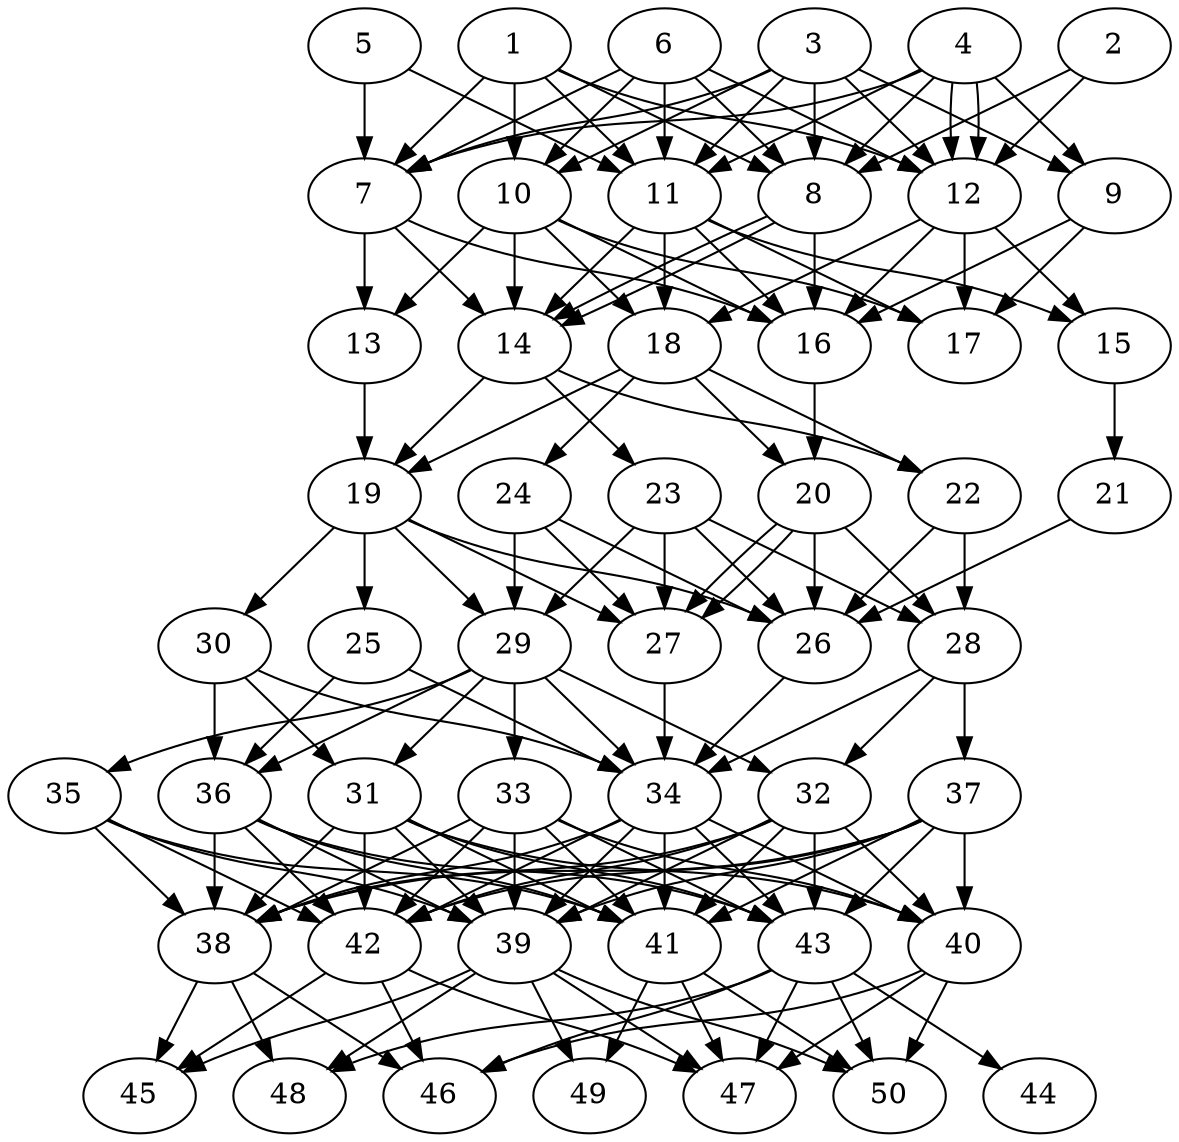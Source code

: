// DAG automatically generated by daggen at Thu Oct  3 14:07:57 2019
// ./daggen --dot -n 50 --ccr 0.4 --fat 0.5 --regular 0.9 --density 0.9 --mindata 5242880 --maxdata 52428800 
digraph G {
  1 [size="87403520", alpha="0.04", expect_size="34961408"] 
  1 -> 7 [size ="34961408"]
  1 -> 8 [size ="34961408"]
  1 -> 10 [size ="34961408"]
  1 -> 11 [size ="34961408"]
  1 -> 12 [size ="34961408"]
  2 [size="32271360", alpha="0.07", expect_size="12908544"] 
  2 -> 8 [size ="12908544"]
  2 -> 12 [size ="12908544"]
  3 [size="88143360", alpha="0.15", expect_size="35257344"] 
  3 -> 7 [size ="35257344"]
  3 -> 8 [size ="35257344"]
  3 -> 9 [size ="35257344"]
  3 -> 10 [size ="35257344"]
  3 -> 11 [size ="35257344"]
  3 -> 12 [size ="35257344"]
  4 [size="88005120", alpha="0.11", expect_size="35202048"] 
  4 -> 7 [size ="35202048"]
  4 -> 8 [size ="35202048"]
  4 -> 9 [size ="35202048"]
  4 -> 11 [size ="35202048"]
  4 -> 12 [size ="35202048"]
  4 -> 12 [size ="35202048"]
  5 [size="54379520", alpha="0.06", expect_size="21751808"] 
  5 -> 7 [size ="21751808"]
  5 -> 11 [size ="21751808"]
  6 [size="65710080", alpha="0.00", expect_size="26284032"] 
  6 -> 7 [size ="26284032"]
  6 -> 8 [size ="26284032"]
  6 -> 10 [size ="26284032"]
  6 -> 11 [size ="26284032"]
  6 -> 12 [size ="26284032"]
  7 [size="45248000", alpha="0.16", expect_size="18099200"] 
  7 -> 13 [size ="18099200"]
  7 -> 14 [size ="18099200"]
  7 -> 16 [size ="18099200"]
  8 [size="26416640", alpha="0.02", expect_size="10566656"] 
  8 -> 14 [size ="10566656"]
  8 -> 14 [size ="10566656"]
  8 -> 16 [size ="10566656"]
  9 [size="50094080", alpha="0.11", expect_size="20037632"] 
  9 -> 16 [size ="20037632"]
  9 -> 17 [size ="20037632"]
  10 [size="52933120", alpha="0.16", expect_size="21173248"] 
  10 -> 13 [size ="21173248"]
  10 -> 14 [size ="21173248"]
  10 -> 16 [size ="21173248"]
  10 -> 17 [size ="21173248"]
  10 -> 18 [size ="21173248"]
  11 [size="124116480", alpha="0.17", expect_size="49646592"] 
  11 -> 14 [size ="49646592"]
  11 -> 15 [size ="49646592"]
  11 -> 16 [size ="49646592"]
  11 -> 17 [size ="49646592"]
  11 -> 18 [size ="49646592"]
  12 [size="29877760", alpha="0.19", expect_size="11951104"] 
  12 -> 15 [size ="11951104"]
  12 -> 16 [size ="11951104"]
  12 -> 17 [size ="11951104"]
  12 -> 18 [size ="11951104"]
  13 [size="69002240", alpha="0.01", expect_size="27600896"] 
  13 -> 19 [size ="27600896"]
  14 [size="42314240", alpha="0.06", expect_size="16925696"] 
  14 -> 19 [size ="16925696"]
  14 -> 22 [size ="16925696"]
  14 -> 23 [size ="16925696"]
  15 [size="104624640", alpha="0.05", expect_size="41849856"] 
  15 -> 21 [size ="41849856"]
  16 [size="22374400", alpha="0.08", expect_size="8949760"] 
  16 -> 20 [size ="8949760"]
  17 [size="24473600", alpha="0.17", expect_size="9789440"] 
  18 [size="119690240", alpha="0.10", expect_size="47876096"] 
  18 -> 19 [size ="47876096"]
  18 -> 20 [size ="47876096"]
  18 -> 22 [size ="47876096"]
  18 -> 24 [size ="47876096"]
  19 [size="15188480", alpha="0.05", expect_size="6075392"] 
  19 -> 25 [size ="6075392"]
  19 -> 26 [size ="6075392"]
  19 -> 27 [size ="6075392"]
  19 -> 29 [size ="6075392"]
  19 -> 30 [size ="6075392"]
  20 [size="79354880", alpha="0.14", expect_size="31741952"] 
  20 -> 26 [size ="31741952"]
  20 -> 27 [size ="31741952"]
  20 -> 27 [size ="31741952"]
  20 -> 28 [size ="31741952"]
  21 [size="53491200", alpha="0.15", expect_size="21396480"] 
  21 -> 26 [size ="21396480"]
  22 [size="33620480", alpha="0.00", expect_size="13448192"] 
  22 -> 26 [size ="13448192"]
  22 -> 28 [size ="13448192"]
  23 [size="26045440", alpha="0.17", expect_size="10418176"] 
  23 -> 26 [size ="10418176"]
  23 -> 27 [size ="10418176"]
  23 -> 28 [size ="10418176"]
  23 -> 29 [size ="10418176"]
  24 [size="34639360", alpha="0.07", expect_size="13855744"] 
  24 -> 26 [size ="13855744"]
  24 -> 27 [size ="13855744"]
  24 -> 29 [size ="13855744"]
  25 [size="67491840", alpha="0.04", expect_size="26996736"] 
  25 -> 34 [size ="26996736"]
  25 -> 36 [size ="26996736"]
  26 [size="96478720", alpha="0.10", expect_size="38591488"] 
  26 -> 34 [size ="38591488"]
  27 [size="27566080", alpha="0.01", expect_size="11026432"] 
  27 -> 34 [size ="11026432"]
  28 [size="129986560", alpha="0.15", expect_size="51994624"] 
  28 -> 32 [size ="51994624"]
  28 -> 34 [size ="51994624"]
  28 -> 37 [size ="51994624"]
  29 [size="68364800", alpha="0.15", expect_size="27345920"] 
  29 -> 31 [size ="27345920"]
  29 -> 32 [size ="27345920"]
  29 -> 33 [size ="27345920"]
  29 -> 34 [size ="27345920"]
  29 -> 35 [size ="27345920"]
  29 -> 36 [size ="27345920"]
  30 [size="100728320", alpha="0.01", expect_size="40291328"] 
  30 -> 31 [size ="40291328"]
  30 -> 34 [size ="40291328"]
  30 -> 36 [size ="40291328"]
  31 [size="66414080", alpha="0.07", expect_size="26565632"] 
  31 -> 38 [size ="26565632"]
  31 -> 39 [size ="26565632"]
  31 -> 40 [size ="26565632"]
  31 -> 41 [size ="26565632"]
  31 -> 42 [size ="26565632"]
  31 -> 43 [size ="26565632"]
  32 [size="39720960", alpha="0.15", expect_size="15888384"] 
  32 -> 38 [size ="15888384"]
  32 -> 39 [size ="15888384"]
  32 -> 40 [size ="15888384"]
  32 -> 41 [size ="15888384"]
  32 -> 42 [size ="15888384"]
  32 -> 43 [size ="15888384"]
  33 [size="39810560", alpha="0.13", expect_size="15924224"] 
  33 -> 38 [size ="15924224"]
  33 -> 39 [size ="15924224"]
  33 -> 40 [size ="15924224"]
  33 -> 41 [size ="15924224"]
  33 -> 42 [size ="15924224"]
  33 -> 43 [size ="15924224"]
  34 [size="23761920", alpha="0.16", expect_size="9504768"] 
  34 -> 38 [size ="9504768"]
  34 -> 39 [size ="9504768"]
  34 -> 40 [size ="9504768"]
  34 -> 41 [size ="9504768"]
  34 -> 42 [size ="9504768"]
  34 -> 43 [size ="9504768"]
  35 [size="66467840", alpha="0.14", expect_size="26587136"] 
  35 -> 38 [size ="26587136"]
  35 -> 39 [size ="26587136"]
  35 -> 41 [size ="26587136"]
  35 -> 42 [size ="26587136"]
  36 [size="91243520", alpha="0.14", expect_size="36497408"] 
  36 -> 38 [size ="36497408"]
  36 -> 39 [size ="36497408"]
  36 -> 41 [size ="36497408"]
  36 -> 42 [size ="36497408"]
  36 -> 43 [size ="36497408"]
  37 [size="32724480", alpha="0.15", expect_size="13089792"] 
  37 -> 38 [size ="13089792"]
  37 -> 39 [size ="13089792"]
  37 -> 40 [size ="13089792"]
  37 -> 41 [size ="13089792"]
  37 -> 42 [size ="13089792"]
  37 -> 43 [size ="13089792"]
  38 [size="41018880", alpha="0.15", expect_size="16407552"] 
  38 -> 45 [size ="16407552"]
  38 -> 46 [size ="16407552"]
  38 -> 48 [size ="16407552"]
  39 [size="129441280", alpha="0.15", expect_size="51776512"] 
  39 -> 45 [size ="51776512"]
  39 -> 47 [size ="51776512"]
  39 -> 48 [size ="51776512"]
  39 -> 49 [size ="51776512"]
  39 -> 50 [size ="51776512"]
  40 [size="99046400", alpha="0.07", expect_size="39618560"] 
  40 -> 46 [size ="39618560"]
  40 -> 47 [size ="39618560"]
  40 -> 50 [size ="39618560"]
  41 [size="107632640", alpha="0.05", expect_size="43053056"] 
  41 -> 47 [size ="43053056"]
  41 -> 49 [size ="43053056"]
  41 -> 50 [size ="43053056"]
  42 [size="30274560", alpha="0.07", expect_size="12109824"] 
  42 -> 45 [size ="12109824"]
  42 -> 46 [size ="12109824"]
  42 -> 47 [size ="12109824"]
  43 [size="119674880", alpha="0.10", expect_size="47869952"] 
  43 -> 44 [size ="47869952"]
  43 -> 46 [size ="47869952"]
  43 -> 47 [size ="47869952"]
  43 -> 48 [size ="47869952"]
  43 -> 50 [size ="47869952"]
  44 [size="77839360", alpha="0.18", expect_size="31135744"] 
  45 [size="51939840", alpha="0.15", expect_size="20775936"] 
  46 [size="15528960", alpha="0.06", expect_size="6211584"] 
  47 [size="95838720", alpha="0.19", expect_size="38335488"] 
  48 [size="68311040", alpha="0.12", expect_size="27324416"] 
  49 [size="39523840", alpha="0.15", expect_size="15809536"] 
  50 [size="129530880", alpha="0.12", expect_size="51812352"] 
}
